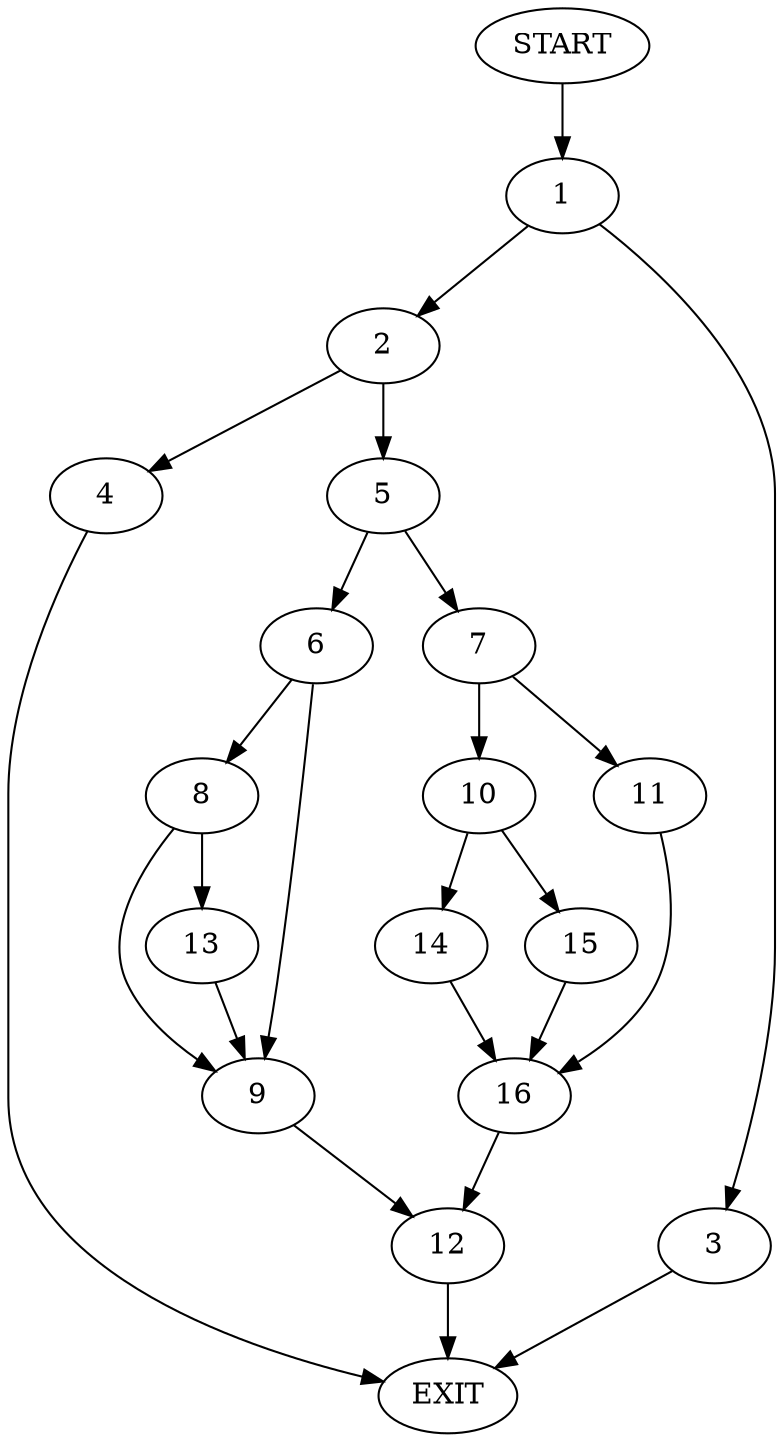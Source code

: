 digraph {
0 [label="START"]
17 [label="EXIT"]
0 -> 1
1 -> 2
1 -> 3
3 -> 17
2 -> 4
2 -> 5
4 -> 17
5 -> 6
5 -> 7
6 -> 8
6 -> 9
7 -> 10
7 -> 11
9 -> 12
8 -> 13
8 -> 9
13 -> 9
12 -> 17
10 -> 14
10 -> 15
11 -> 16
16 -> 12
14 -> 16
15 -> 16
}
